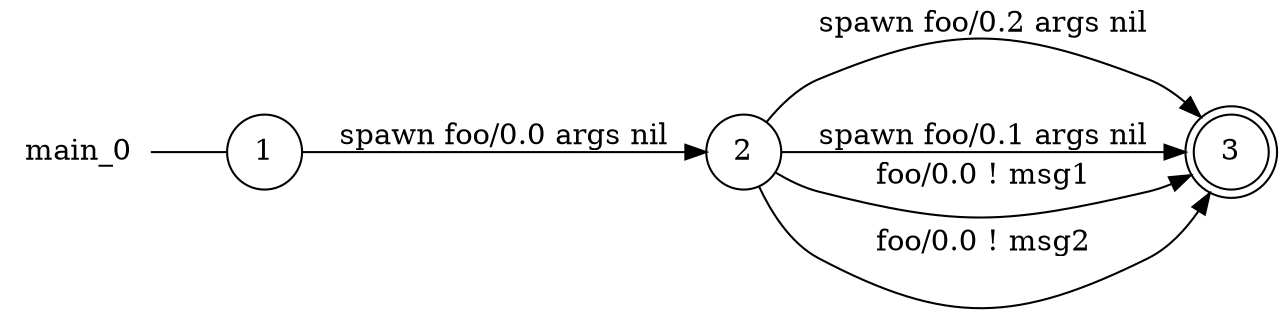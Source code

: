 digraph main_0 {
	rankdir="LR";
	n_0 [label="main_0", shape="plaintext"];
	n_1 [id="1", shape=circle, label="1"];
	n_0 -> n_1 [arrowhead=none];
	n_2 [id="2", shape=doublecircle, label="3"];
	n_3 [id="5", shape=circle, label="2"];

	n_3 -> n_2 [id="[$e|8]", label="spawn foo/0.2 args nil"];
	n_1 -> n_3 [id="[$e|3]", label="spawn foo/0.0 args nil"];
	n_3 -> n_2 [id="[$e|5]", label="spawn foo/0.1 args nil"];
	n_3 -> n_2 [id="[$e|10]", label="foo/0.0 ! msg1"];
	n_3 -> n_2 [id="[$e|7]", label="foo/0.0 ! msg2"];
}
